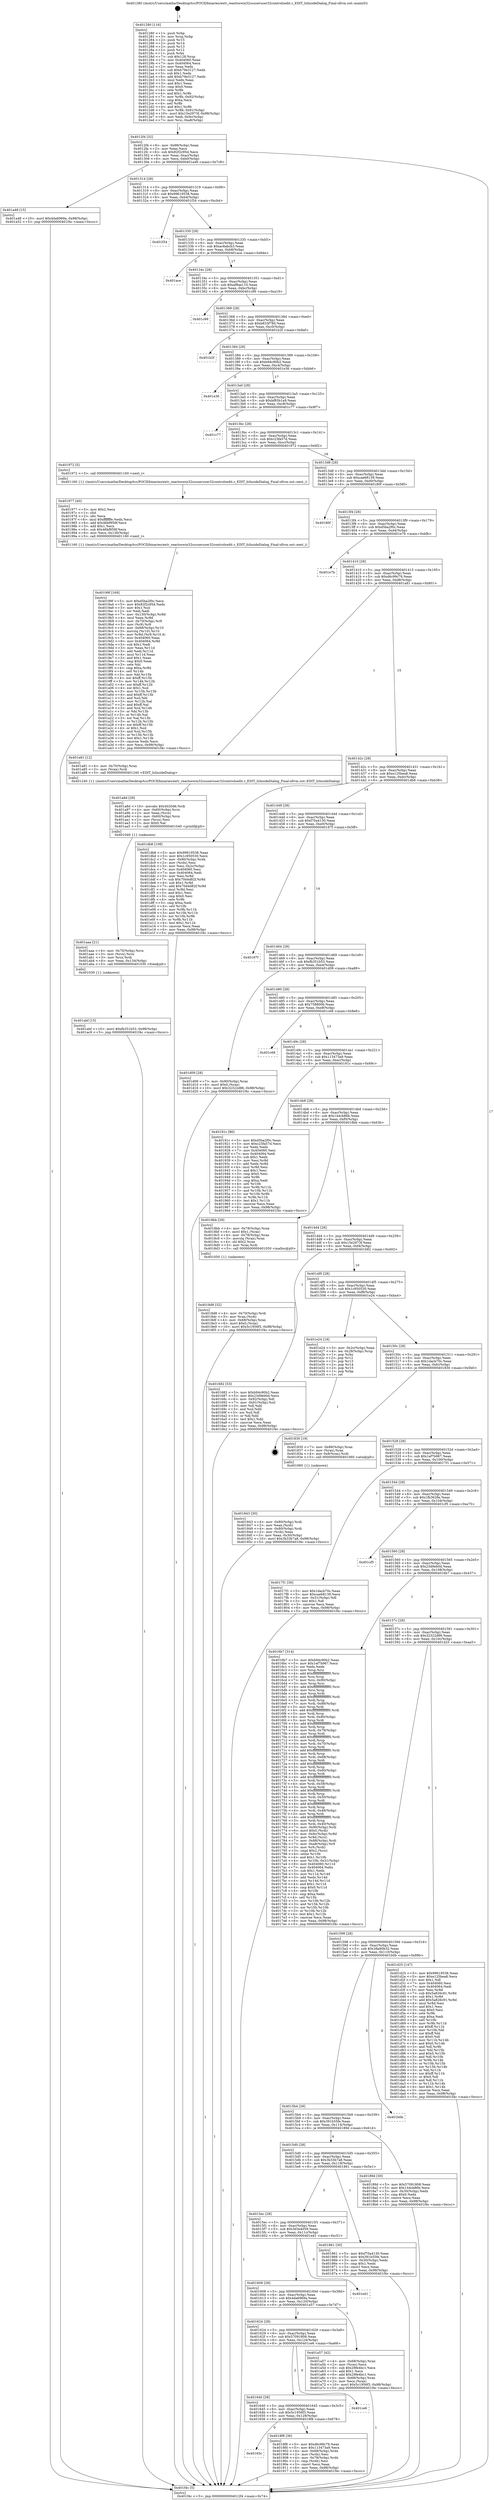 digraph "0x401280" {
  label = "0x401280 (/mnt/c/Users/mathe/Desktop/tcc/POCII/binaries/extr_reactoswin32ssuseruser32controlsedit.c_EDIT_IsInsideDialog_Final-ollvm.out::main(0))"
  labelloc = "t"
  node[shape=record]

  Entry [label="",width=0.3,height=0.3,shape=circle,fillcolor=black,style=filled]
  "0x4012f4" [label="{
     0x4012f4 [32]\l
     | [instrs]\l
     &nbsp;&nbsp;0x4012f4 \<+6\>: mov -0x98(%rbp),%eax\l
     &nbsp;&nbsp;0x4012fa \<+2\>: mov %eax,%ecx\l
     &nbsp;&nbsp;0x4012fc \<+6\>: sub $0x82f2c95d,%ecx\l
     &nbsp;&nbsp;0x401302 \<+6\>: mov %eax,-0xac(%rbp)\l
     &nbsp;&nbsp;0x401308 \<+6\>: mov %ecx,-0xb0(%rbp)\l
     &nbsp;&nbsp;0x40130e \<+6\>: je 0000000000401a48 \<main+0x7c8\>\l
  }"]
  "0x401a48" [label="{
     0x401a48 [15]\l
     | [instrs]\l
     &nbsp;&nbsp;0x401a48 \<+10\>: movl $0x4da6969a,-0x98(%rbp)\l
     &nbsp;&nbsp;0x401a52 \<+5\>: jmp 0000000000401f4c \<main+0xccc\>\l
  }"]
  "0x401314" [label="{
     0x401314 [28]\l
     | [instrs]\l
     &nbsp;&nbsp;0x401314 \<+5\>: jmp 0000000000401319 \<main+0x99\>\l
     &nbsp;&nbsp;0x401319 \<+6\>: mov -0xac(%rbp),%eax\l
     &nbsp;&nbsp;0x40131f \<+5\>: sub $0x99619538,%eax\l
     &nbsp;&nbsp;0x401324 \<+6\>: mov %eax,-0xb4(%rbp)\l
     &nbsp;&nbsp;0x40132a \<+6\>: je 0000000000401f34 \<main+0xcb4\>\l
  }"]
  Exit [label="",width=0.3,height=0.3,shape=circle,fillcolor=black,style=filled,peripheries=2]
  "0x401f34" [label="{
     0x401f34\l
  }", style=dashed]
  "0x401330" [label="{
     0x401330 [28]\l
     | [instrs]\l
     &nbsp;&nbsp;0x401330 \<+5\>: jmp 0000000000401335 \<main+0xb5\>\l
     &nbsp;&nbsp;0x401335 \<+6\>: mov -0xac(%rbp),%eax\l
     &nbsp;&nbsp;0x40133b \<+5\>: sub $0xac6abcb3,%eax\l
     &nbsp;&nbsp;0x401340 \<+6\>: mov %eax,-0xb8(%rbp)\l
     &nbsp;&nbsp;0x401346 \<+6\>: je 0000000000401ace \<main+0x84e\>\l
  }"]
  "0x401abf" [label="{
     0x401abf [15]\l
     | [instrs]\l
     &nbsp;&nbsp;0x401abf \<+10\>: movl $0xfb351b53,-0x98(%rbp)\l
     &nbsp;&nbsp;0x401ac9 \<+5\>: jmp 0000000000401f4c \<main+0xccc\>\l
  }"]
  "0x401ace" [label="{
     0x401ace\l
  }", style=dashed]
  "0x40134c" [label="{
     0x40134c [28]\l
     | [instrs]\l
     &nbsp;&nbsp;0x40134c \<+5\>: jmp 0000000000401351 \<main+0xd1\>\l
     &nbsp;&nbsp;0x401351 \<+6\>: mov -0xac(%rbp),%eax\l
     &nbsp;&nbsp;0x401357 \<+5\>: sub $0xaf9ae110,%eax\l
     &nbsp;&nbsp;0x40135c \<+6\>: mov %eax,-0xbc(%rbp)\l
     &nbsp;&nbsp;0x401362 \<+6\>: je 0000000000401c99 \<main+0xa19\>\l
  }"]
  "0x401aaa" [label="{
     0x401aaa [21]\l
     | [instrs]\l
     &nbsp;&nbsp;0x401aaa \<+4\>: mov -0x70(%rbp),%rcx\l
     &nbsp;&nbsp;0x401aae \<+3\>: mov (%rcx),%rcx\l
     &nbsp;&nbsp;0x401ab1 \<+3\>: mov %rcx,%rdi\l
     &nbsp;&nbsp;0x401ab4 \<+6\>: mov %eax,-0x134(%rbp)\l
     &nbsp;&nbsp;0x401aba \<+5\>: call 0000000000401030 \<free@plt\>\l
     | [calls]\l
     &nbsp;&nbsp;0x401030 \{1\} (unknown)\l
  }"]
  "0x401c99" [label="{
     0x401c99\l
  }", style=dashed]
  "0x401368" [label="{
     0x401368 [28]\l
     | [instrs]\l
     &nbsp;&nbsp;0x401368 \<+5\>: jmp 000000000040136d \<main+0xed\>\l
     &nbsp;&nbsp;0x40136d \<+6\>: mov -0xac(%rbp),%eax\l
     &nbsp;&nbsp;0x401373 \<+5\>: sub $0xb833f780,%eax\l
     &nbsp;&nbsp;0x401378 \<+6\>: mov %eax,-0xc0(%rbp)\l
     &nbsp;&nbsp;0x40137e \<+6\>: je 0000000000401b2f \<main+0x8af\>\l
  }"]
  "0x401a8d" [label="{
     0x401a8d [29]\l
     | [instrs]\l
     &nbsp;&nbsp;0x401a8d \<+10\>: movabs $0x4020d6,%rdi\l
     &nbsp;&nbsp;0x401a97 \<+4\>: mov -0x60(%rbp),%rcx\l
     &nbsp;&nbsp;0x401a9b \<+2\>: mov %eax,(%rcx)\l
     &nbsp;&nbsp;0x401a9d \<+4\>: mov -0x60(%rbp),%rcx\l
     &nbsp;&nbsp;0x401aa1 \<+2\>: mov (%rcx),%esi\l
     &nbsp;&nbsp;0x401aa3 \<+2\>: mov $0x0,%al\l
     &nbsp;&nbsp;0x401aa5 \<+5\>: call 0000000000401040 \<printf@plt\>\l
     | [calls]\l
     &nbsp;&nbsp;0x401040 \{1\} (unknown)\l
  }"]
  "0x401b2f" [label="{
     0x401b2f\l
  }", style=dashed]
  "0x401384" [label="{
     0x401384 [28]\l
     | [instrs]\l
     &nbsp;&nbsp;0x401384 \<+5\>: jmp 0000000000401389 \<main+0x109\>\l
     &nbsp;&nbsp;0x401389 \<+6\>: mov -0xac(%rbp),%eax\l
     &nbsp;&nbsp;0x40138f \<+5\>: sub $0xb94c90b2,%eax\l
     &nbsp;&nbsp;0x401394 \<+6\>: mov %eax,-0xc4(%rbp)\l
     &nbsp;&nbsp;0x40139a \<+6\>: je 0000000000401e36 \<main+0xbb6\>\l
  }"]
  "0x40199f" [label="{
     0x40199f [169]\l
     | [instrs]\l
     &nbsp;&nbsp;0x40199f \<+5\>: mov $0xd5ba2f0c,%ecx\l
     &nbsp;&nbsp;0x4019a4 \<+5\>: mov $0x82f2c95d,%edx\l
     &nbsp;&nbsp;0x4019a9 \<+3\>: mov $0x1,%sil\l
     &nbsp;&nbsp;0x4019ac \<+2\>: xor %edi,%edi\l
     &nbsp;&nbsp;0x4019ae \<+7\>: mov -0x130(%rbp),%r8d\l
     &nbsp;&nbsp;0x4019b5 \<+4\>: imul %eax,%r8d\l
     &nbsp;&nbsp;0x4019b9 \<+4\>: mov -0x70(%rbp),%r9\l
     &nbsp;&nbsp;0x4019bd \<+3\>: mov (%r9),%r9\l
     &nbsp;&nbsp;0x4019c0 \<+4\>: mov -0x68(%rbp),%r10\l
     &nbsp;&nbsp;0x4019c4 \<+3\>: movslq (%r10),%r10\l
     &nbsp;&nbsp;0x4019c7 \<+4\>: mov %r8d,(%r9,%r10,4)\l
     &nbsp;&nbsp;0x4019cb \<+7\>: mov 0x404060,%eax\l
     &nbsp;&nbsp;0x4019d2 \<+8\>: mov 0x404064,%r8d\l
     &nbsp;&nbsp;0x4019da \<+3\>: sub $0x1,%edi\l
     &nbsp;&nbsp;0x4019dd \<+3\>: mov %eax,%r11d\l
     &nbsp;&nbsp;0x4019e0 \<+3\>: add %edi,%r11d\l
     &nbsp;&nbsp;0x4019e3 \<+4\>: imul %r11d,%eax\l
     &nbsp;&nbsp;0x4019e7 \<+3\>: and $0x1,%eax\l
     &nbsp;&nbsp;0x4019ea \<+3\>: cmp $0x0,%eax\l
     &nbsp;&nbsp;0x4019ed \<+3\>: sete %bl\l
     &nbsp;&nbsp;0x4019f0 \<+4\>: cmp $0xa,%r8d\l
     &nbsp;&nbsp;0x4019f4 \<+4\>: setl %r14b\l
     &nbsp;&nbsp;0x4019f8 \<+3\>: mov %bl,%r15b\l
     &nbsp;&nbsp;0x4019fb \<+4\>: xor $0xff,%r15b\l
     &nbsp;&nbsp;0x4019ff \<+3\>: mov %r14b,%r12b\l
     &nbsp;&nbsp;0x401a02 \<+4\>: xor $0xff,%r12b\l
     &nbsp;&nbsp;0x401a06 \<+4\>: xor $0x1,%sil\l
     &nbsp;&nbsp;0x401a0a \<+3\>: mov %r15b,%r13b\l
     &nbsp;&nbsp;0x401a0d \<+4\>: and $0xff,%r13b\l
     &nbsp;&nbsp;0x401a11 \<+3\>: and %sil,%bl\l
     &nbsp;&nbsp;0x401a14 \<+3\>: mov %r12b,%al\l
     &nbsp;&nbsp;0x401a17 \<+2\>: and $0xff,%al\l
     &nbsp;&nbsp;0x401a19 \<+3\>: and %sil,%r14b\l
     &nbsp;&nbsp;0x401a1c \<+3\>: or %bl,%r13b\l
     &nbsp;&nbsp;0x401a1f \<+3\>: or %r14b,%al\l
     &nbsp;&nbsp;0x401a22 \<+3\>: xor %al,%r13b\l
     &nbsp;&nbsp;0x401a25 \<+3\>: or %r12b,%r15b\l
     &nbsp;&nbsp;0x401a28 \<+4\>: xor $0xff,%r15b\l
     &nbsp;&nbsp;0x401a2c \<+4\>: or $0x1,%sil\l
     &nbsp;&nbsp;0x401a30 \<+3\>: and %sil,%r15b\l
     &nbsp;&nbsp;0x401a33 \<+3\>: or %r15b,%r13b\l
     &nbsp;&nbsp;0x401a36 \<+4\>: test $0x1,%r13b\l
     &nbsp;&nbsp;0x401a3a \<+3\>: cmovne %edx,%ecx\l
     &nbsp;&nbsp;0x401a3d \<+6\>: mov %ecx,-0x98(%rbp)\l
     &nbsp;&nbsp;0x401a43 \<+5\>: jmp 0000000000401f4c \<main+0xccc\>\l
  }"]
  "0x401e36" [label="{
     0x401e36\l
  }", style=dashed]
  "0x4013a0" [label="{
     0x4013a0 [28]\l
     | [instrs]\l
     &nbsp;&nbsp;0x4013a0 \<+5\>: jmp 00000000004013a5 \<main+0x125\>\l
     &nbsp;&nbsp;0x4013a5 \<+6\>: mov -0xac(%rbp),%eax\l
     &nbsp;&nbsp;0x4013ab \<+5\>: sub $0xbf85b1a9,%eax\l
     &nbsp;&nbsp;0x4013b0 \<+6\>: mov %eax,-0xc8(%rbp)\l
     &nbsp;&nbsp;0x4013b6 \<+6\>: je 0000000000401c77 \<main+0x9f7\>\l
  }"]
  "0x401977" [label="{
     0x401977 [40]\l
     | [instrs]\l
     &nbsp;&nbsp;0x401977 \<+5\>: mov $0x2,%ecx\l
     &nbsp;&nbsp;0x40197c \<+1\>: cltd\l
     &nbsp;&nbsp;0x40197d \<+2\>: idiv %ecx\l
     &nbsp;&nbsp;0x40197f \<+6\>: imul $0xfffffffe,%edx,%ecx\l
     &nbsp;&nbsp;0x401985 \<+6\>: add $0x46bf959f,%ecx\l
     &nbsp;&nbsp;0x40198b \<+3\>: add $0x1,%ecx\l
     &nbsp;&nbsp;0x40198e \<+6\>: sub $0x46bf959f,%ecx\l
     &nbsp;&nbsp;0x401994 \<+6\>: mov %ecx,-0x130(%rbp)\l
     &nbsp;&nbsp;0x40199a \<+5\>: call 0000000000401160 \<next_i\>\l
     | [calls]\l
     &nbsp;&nbsp;0x401160 \{1\} (/mnt/c/Users/mathe/Desktop/tcc/POCII/binaries/extr_reactoswin32ssuseruser32controlsedit.c_EDIT_IsInsideDialog_Final-ollvm.out::next_i)\l
  }"]
  "0x401c77" [label="{
     0x401c77\l
  }", style=dashed]
  "0x4013bc" [label="{
     0x4013bc [28]\l
     | [instrs]\l
     &nbsp;&nbsp;0x4013bc \<+5\>: jmp 00000000004013c1 \<main+0x141\>\l
     &nbsp;&nbsp;0x4013c1 \<+6\>: mov -0xac(%rbp),%eax\l
     &nbsp;&nbsp;0x4013c7 \<+5\>: sub $0xc23fa57d,%eax\l
     &nbsp;&nbsp;0x4013cc \<+6\>: mov %eax,-0xcc(%rbp)\l
     &nbsp;&nbsp;0x4013d2 \<+6\>: je 0000000000401972 \<main+0x6f2\>\l
  }"]
  "0x40165c" [label="{
     0x40165c\l
  }", style=dashed]
  "0x401972" [label="{
     0x401972 [5]\l
     | [instrs]\l
     &nbsp;&nbsp;0x401972 \<+5\>: call 0000000000401160 \<next_i\>\l
     | [calls]\l
     &nbsp;&nbsp;0x401160 \{1\} (/mnt/c/Users/mathe/Desktop/tcc/POCII/binaries/extr_reactoswin32ssuseruser32controlsedit.c_EDIT_IsInsideDialog_Final-ollvm.out::next_i)\l
  }"]
  "0x4013d8" [label="{
     0x4013d8 [28]\l
     | [instrs]\l
     &nbsp;&nbsp;0x4013d8 \<+5\>: jmp 00000000004013dd \<main+0x15d\>\l
     &nbsp;&nbsp;0x4013dd \<+6\>: mov -0xac(%rbp),%eax\l
     &nbsp;&nbsp;0x4013e3 \<+5\>: sub $0xcae68139,%eax\l
     &nbsp;&nbsp;0x4013e8 \<+6\>: mov %eax,-0xd0(%rbp)\l
     &nbsp;&nbsp;0x4013ee \<+6\>: je 000000000040180f \<main+0x58f\>\l
  }"]
  "0x4018f8" [label="{
     0x4018f8 [36]\l
     | [instrs]\l
     &nbsp;&nbsp;0x4018f8 \<+5\>: mov $0xd6c99c79,%eax\l
     &nbsp;&nbsp;0x4018fd \<+5\>: mov $0x113473a9,%ecx\l
     &nbsp;&nbsp;0x401902 \<+4\>: mov -0x68(%rbp),%rdx\l
     &nbsp;&nbsp;0x401906 \<+2\>: mov (%rdx),%esi\l
     &nbsp;&nbsp;0x401908 \<+4\>: mov -0x78(%rbp),%rdx\l
     &nbsp;&nbsp;0x40190c \<+2\>: cmp (%rdx),%esi\l
     &nbsp;&nbsp;0x40190e \<+3\>: cmovl %ecx,%eax\l
     &nbsp;&nbsp;0x401911 \<+6\>: mov %eax,-0x98(%rbp)\l
     &nbsp;&nbsp;0x401917 \<+5\>: jmp 0000000000401f4c \<main+0xccc\>\l
  }"]
  "0x40180f" [label="{
     0x40180f\l
  }", style=dashed]
  "0x4013f4" [label="{
     0x4013f4 [28]\l
     | [instrs]\l
     &nbsp;&nbsp;0x4013f4 \<+5\>: jmp 00000000004013f9 \<main+0x179\>\l
     &nbsp;&nbsp;0x4013f9 \<+6\>: mov -0xac(%rbp),%eax\l
     &nbsp;&nbsp;0x4013ff \<+5\>: sub $0xd5ba2f0c,%eax\l
     &nbsp;&nbsp;0x401404 \<+6\>: mov %eax,-0xd4(%rbp)\l
     &nbsp;&nbsp;0x40140a \<+6\>: je 0000000000401e7b \<main+0xbfb\>\l
  }"]
  "0x401640" [label="{
     0x401640 [28]\l
     | [instrs]\l
     &nbsp;&nbsp;0x401640 \<+5\>: jmp 0000000000401645 \<main+0x3c5\>\l
     &nbsp;&nbsp;0x401645 \<+6\>: mov -0xac(%rbp),%eax\l
     &nbsp;&nbsp;0x40164b \<+5\>: sub $0x5c1956f3,%eax\l
     &nbsp;&nbsp;0x401650 \<+6\>: mov %eax,-0x128(%rbp)\l
     &nbsp;&nbsp;0x401656 \<+6\>: je 00000000004018f8 \<main+0x678\>\l
  }"]
  "0x401e7b" [label="{
     0x401e7b\l
  }", style=dashed]
  "0x401410" [label="{
     0x401410 [28]\l
     | [instrs]\l
     &nbsp;&nbsp;0x401410 \<+5\>: jmp 0000000000401415 \<main+0x195\>\l
     &nbsp;&nbsp;0x401415 \<+6\>: mov -0xac(%rbp),%eax\l
     &nbsp;&nbsp;0x40141b \<+5\>: sub $0xd6c99c79,%eax\l
     &nbsp;&nbsp;0x401420 \<+6\>: mov %eax,-0xd8(%rbp)\l
     &nbsp;&nbsp;0x401426 \<+6\>: je 0000000000401a81 \<main+0x801\>\l
  }"]
  "0x401ce6" [label="{
     0x401ce6\l
  }", style=dashed]
  "0x401a81" [label="{
     0x401a81 [12]\l
     | [instrs]\l
     &nbsp;&nbsp;0x401a81 \<+4\>: mov -0x70(%rbp),%rax\l
     &nbsp;&nbsp;0x401a85 \<+3\>: mov (%rax),%rdi\l
     &nbsp;&nbsp;0x401a88 \<+5\>: call 0000000000401240 \<EDIT_IsInsideDialog\>\l
     | [calls]\l
     &nbsp;&nbsp;0x401240 \{1\} (/mnt/c/Users/mathe/Desktop/tcc/POCII/binaries/extr_reactoswin32ssuseruser32controlsedit.c_EDIT_IsInsideDialog_Final-ollvm.out::EDIT_IsInsideDialog)\l
  }"]
  "0x40142c" [label="{
     0x40142c [28]\l
     | [instrs]\l
     &nbsp;&nbsp;0x40142c \<+5\>: jmp 0000000000401431 \<main+0x1b1\>\l
     &nbsp;&nbsp;0x401431 \<+6\>: mov -0xac(%rbp),%eax\l
     &nbsp;&nbsp;0x401437 \<+5\>: sub $0xe125bea8,%eax\l
     &nbsp;&nbsp;0x40143c \<+6\>: mov %eax,-0xdc(%rbp)\l
     &nbsp;&nbsp;0x401442 \<+6\>: je 0000000000401db8 \<main+0xb38\>\l
  }"]
  "0x401624" [label="{
     0x401624 [28]\l
     | [instrs]\l
     &nbsp;&nbsp;0x401624 \<+5\>: jmp 0000000000401629 \<main+0x3a9\>\l
     &nbsp;&nbsp;0x401629 \<+6\>: mov -0xac(%rbp),%eax\l
     &nbsp;&nbsp;0x40162f \<+5\>: sub $0x57091808,%eax\l
     &nbsp;&nbsp;0x401634 \<+6\>: mov %eax,-0x124(%rbp)\l
     &nbsp;&nbsp;0x40163a \<+6\>: je 0000000000401ce6 \<main+0xa66\>\l
  }"]
  "0x401db8" [label="{
     0x401db8 [108]\l
     | [instrs]\l
     &nbsp;&nbsp;0x401db8 \<+5\>: mov $0x99619538,%eax\l
     &nbsp;&nbsp;0x401dbd \<+5\>: mov $0x1c950530,%ecx\l
     &nbsp;&nbsp;0x401dc2 \<+7\>: mov -0x90(%rbp),%rdx\l
     &nbsp;&nbsp;0x401dc9 \<+2\>: mov (%rdx),%esi\l
     &nbsp;&nbsp;0x401dcb \<+3\>: mov %esi,-0x2c(%rbp)\l
     &nbsp;&nbsp;0x401dce \<+7\>: mov 0x404060,%esi\l
     &nbsp;&nbsp;0x401dd5 \<+7\>: mov 0x404064,%edi\l
     &nbsp;&nbsp;0x401ddc \<+3\>: mov %esi,%r8d\l
     &nbsp;&nbsp;0x401ddf \<+7\>: sub $0x70d4d82f,%r8d\l
     &nbsp;&nbsp;0x401de6 \<+4\>: sub $0x1,%r8d\l
     &nbsp;&nbsp;0x401dea \<+7\>: add $0x70d4d82f,%r8d\l
     &nbsp;&nbsp;0x401df1 \<+4\>: imul %r8d,%esi\l
     &nbsp;&nbsp;0x401df5 \<+3\>: and $0x1,%esi\l
     &nbsp;&nbsp;0x401df8 \<+3\>: cmp $0x0,%esi\l
     &nbsp;&nbsp;0x401dfb \<+4\>: sete %r9b\l
     &nbsp;&nbsp;0x401dff \<+3\>: cmp $0xa,%edi\l
     &nbsp;&nbsp;0x401e02 \<+4\>: setl %r10b\l
     &nbsp;&nbsp;0x401e06 \<+3\>: mov %r9b,%r11b\l
     &nbsp;&nbsp;0x401e09 \<+3\>: and %r10b,%r11b\l
     &nbsp;&nbsp;0x401e0c \<+3\>: xor %r10b,%r9b\l
     &nbsp;&nbsp;0x401e0f \<+3\>: or %r9b,%r11b\l
     &nbsp;&nbsp;0x401e12 \<+4\>: test $0x1,%r11b\l
     &nbsp;&nbsp;0x401e16 \<+3\>: cmovne %ecx,%eax\l
     &nbsp;&nbsp;0x401e19 \<+6\>: mov %eax,-0x98(%rbp)\l
     &nbsp;&nbsp;0x401e1f \<+5\>: jmp 0000000000401f4c \<main+0xccc\>\l
  }"]
  "0x401448" [label="{
     0x401448 [28]\l
     | [instrs]\l
     &nbsp;&nbsp;0x401448 \<+5\>: jmp 000000000040144d \<main+0x1cd\>\l
     &nbsp;&nbsp;0x40144d \<+6\>: mov -0xac(%rbp),%eax\l
     &nbsp;&nbsp;0x401453 \<+5\>: sub $0xf70a4130,%eax\l
     &nbsp;&nbsp;0x401458 \<+6\>: mov %eax,-0xe0(%rbp)\l
     &nbsp;&nbsp;0x40145e \<+6\>: je 000000000040187f \<main+0x5ff\>\l
  }"]
  "0x401a57" [label="{
     0x401a57 [42]\l
     | [instrs]\l
     &nbsp;&nbsp;0x401a57 \<+4\>: mov -0x68(%rbp),%rax\l
     &nbsp;&nbsp;0x401a5b \<+2\>: mov (%rax),%ecx\l
     &nbsp;&nbsp;0x401a5d \<+6\>: sub $0x29fe4bc1,%ecx\l
     &nbsp;&nbsp;0x401a63 \<+3\>: add $0x1,%ecx\l
     &nbsp;&nbsp;0x401a66 \<+6\>: add $0x29fe4bc1,%ecx\l
     &nbsp;&nbsp;0x401a6c \<+4\>: mov -0x68(%rbp),%rax\l
     &nbsp;&nbsp;0x401a70 \<+2\>: mov %ecx,(%rax)\l
     &nbsp;&nbsp;0x401a72 \<+10\>: movl $0x5c1956f3,-0x98(%rbp)\l
     &nbsp;&nbsp;0x401a7c \<+5\>: jmp 0000000000401f4c \<main+0xccc\>\l
  }"]
  "0x40187f" [label="{
     0x40187f\l
  }", style=dashed]
  "0x401464" [label="{
     0x401464 [28]\l
     | [instrs]\l
     &nbsp;&nbsp;0x401464 \<+5\>: jmp 0000000000401469 \<main+0x1e9\>\l
     &nbsp;&nbsp;0x401469 \<+6\>: mov -0xac(%rbp),%eax\l
     &nbsp;&nbsp;0x40146f \<+5\>: sub $0xfb351b53,%eax\l
     &nbsp;&nbsp;0x401474 \<+6\>: mov %eax,-0xe4(%rbp)\l
     &nbsp;&nbsp;0x40147a \<+6\>: je 0000000000401d09 \<main+0xa89\>\l
  }"]
  "0x401608" [label="{
     0x401608 [28]\l
     | [instrs]\l
     &nbsp;&nbsp;0x401608 \<+5\>: jmp 000000000040160d \<main+0x38d\>\l
     &nbsp;&nbsp;0x40160d \<+6\>: mov -0xac(%rbp),%eax\l
     &nbsp;&nbsp;0x401613 \<+5\>: sub $0x4da6969a,%eax\l
     &nbsp;&nbsp;0x401618 \<+6\>: mov %eax,-0x120(%rbp)\l
     &nbsp;&nbsp;0x40161e \<+6\>: je 0000000000401a57 \<main+0x7d7\>\l
  }"]
  "0x401d09" [label="{
     0x401d09 [28]\l
     | [instrs]\l
     &nbsp;&nbsp;0x401d09 \<+7\>: mov -0x90(%rbp),%rax\l
     &nbsp;&nbsp;0x401d10 \<+6\>: movl $0x0,(%rax)\l
     &nbsp;&nbsp;0x401d16 \<+10\>: movl $0x32322d86,-0x98(%rbp)\l
     &nbsp;&nbsp;0x401d20 \<+5\>: jmp 0000000000401f4c \<main+0xccc\>\l
  }"]
  "0x401480" [label="{
     0x401480 [28]\l
     | [instrs]\l
     &nbsp;&nbsp;0x401480 \<+5\>: jmp 0000000000401485 \<main+0x205\>\l
     &nbsp;&nbsp;0x401485 \<+6\>: mov -0xac(%rbp),%eax\l
     &nbsp;&nbsp;0x40148b \<+5\>: sub $0x758800b,%eax\l
     &nbsp;&nbsp;0x401490 \<+6\>: mov %eax,-0xe8(%rbp)\l
     &nbsp;&nbsp;0x401496 \<+6\>: je 0000000000401c68 \<main+0x9e8\>\l
  }"]
  "0x401ed1" [label="{
     0x401ed1\l
  }", style=dashed]
  "0x401c68" [label="{
     0x401c68\l
  }", style=dashed]
  "0x40149c" [label="{
     0x40149c [28]\l
     | [instrs]\l
     &nbsp;&nbsp;0x40149c \<+5\>: jmp 00000000004014a1 \<main+0x221\>\l
     &nbsp;&nbsp;0x4014a1 \<+6\>: mov -0xac(%rbp),%eax\l
     &nbsp;&nbsp;0x4014a7 \<+5\>: sub $0x113473a9,%eax\l
     &nbsp;&nbsp;0x4014ac \<+6\>: mov %eax,-0xec(%rbp)\l
     &nbsp;&nbsp;0x4014b2 \<+6\>: je 000000000040191c \<main+0x69c\>\l
  }"]
  "0x4018d8" [label="{
     0x4018d8 [32]\l
     | [instrs]\l
     &nbsp;&nbsp;0x4018d8 \<+4\>: mov -0x70(%rbp),%rdi\l
     &nbsp;&nbsp;0x4018dc \<+3\>: mov %rax,(%rdi)\l
     &nbsp;&nbsp;0x4018df \<+4\>: mov -0x68(%rbp),%rax\l
     &nbsp;&nbsp;0x4018e3 \<+6\>: movl $0x0,(%rax)\l
     &nbsp;&nbsp;0x4018e9 \<+10\>: movl $0x5c1956f3,-0x98(%rbp)\l
     &nbsp;&nbsp;0x4018f3 \<+5\>: jmp 0000000000401f4c \<main+0xccc\>\l
  }"]
  "0x40191c" [label="{
     0x40191c [86]\l
     | [instrs]\l
     &nbsp;&nbsp;0x40191c \<+5\>: mov $0xd5ba2f0c,%eax\l
     &nbsp;&nbsp;0x401921 \<+5\>: mov $0xc23fa57d,%ecx\l
     &nbsp;&nbsp;0x401926 \<+2\>: xor %edx,%edx\l
     &nbsp;&nbsp;0x401928 \<+7\>: mov 0x404060,%esi\l
     &nbsp;&nbsp;0x40192f \<+7\>: mov 0x404064,%edi\l
     &nbsp;&nbsp;0x401936 \<+3\>: sub $0x1,%edx\l
     &nbsp;&nbsp;0x401939 \<+3\>: mov %esi,%r8d\l
     &nbsp;&nbsp;0x40193c \<+3\>: add %edx,%r8d\l
     &nbsp;&nbsp;0x40193f \<+4\>: imul %r8d,%esi\l
     &nbsp;&nbsp;0x401943 \<+3\>: and $0x1,%esi\l
     &nbsp;&nbsp;0x401946 \<+3\>: cmp $0x0,%esi\l
     &nbsp;&nbsp;0x401949 \<+4\>: sete %r9b\l
     &nbsp;&nbsp;0x40194d \<+3\>: cmp $0xa,%edi\l
     &nbsp;&nbsp;0x401950 \<+4\>: setl %r10b\l
     &nbsp;&nbsp;0x401954 \<+3\>: mov %r9b,%r11b\l
     &nbsp;&nbsp;0x401957 \<+3\>: and %r10b,%r11b\l
     &nbsp;&nbsp;0x40195a \<+3\>: xor %r10b,%r9b\l
     &nbsp;&nbsp;0x40195d \<+3\>: or %r9b,%r11b\l
     &nbsp;&nbsp;0x401960 \<+4\>: test $0x1,%r11b\l
     &nbsp;&nbsp;0x401964 \<+3\>: cmovne %ecx,%eax\l
     &nbsp;&nbsp;0x401967 \<+6\>: mov %eax,-0x98(%rbp)\l
     &nbsp;&nbsp;0x40196d \<+5\>: jmp 0000000000401f4c \<main+0xccc\>\l
  }"]
  "0x4014b8" [label="{
     0x4014b8 [28]\l
     | [instrs]\l
     &nbsp;&nbsp;0x4014b8 \<+5\>: jmp 00000000004014bd \<main+0x23d\>\l
     &nbsp;&nbsp;0x4014bd \<+6\>: mov -0xac(%rbp),%eax\l
     &nbsp;&nbsp;0x4014c3 \<+5\>: sub $0x144cb86b,%eax\l
     &nbsp;&nbsp;0x4014c8 \<+6\>: mov %eax,-0xf0(%rbp)\l
     &nbsp;&nbsp;0x4014ce \<+6\>: je 00000000004018bb \<main+0x63b\>\l
  }"]
  "0x4015ec" [label="{
     0x4015ec [28]\l
     | [instrs]\l
     &nbsp;&nbsp;0x4015ec \<+5\>: jmp 00000000004015f1 \<main+0x371\>\l
     &nbsp;&nbsp;0x4015f1 \<+6\>: mov -0xac(%rbp),%eax\l
     &nbsp;&nbsp;0x4015f7 \<+5\>: sub $0x3d3e4059,%eax\l
     &nbsp;&nbsp;0x4015fc \<+6\>: mov %eax,-0x11c(%rbp)\l
     &nbsp;&nbsp;0x401602 \<+6\>: je 0000000000401ed1 \<main+0xc51\>\l
  }"]
  "0x4018bb" [label="{
     0x4018bb [29]\l
     | [instrs]\l
     &nbsp;&nbsp;0x4018bb \<+4\>: mov -0x78(%rbp),%rax\l
     &nbsp;&nbsp;0x4018bf \<+6\>: movl $0x1,(%rax)\l
     &nbsp;&nbsp;0x4018c5 \<+4\>: mov -0x78(%rbp),%rax\l
     &nbsp;&nbsp;0x4018c9 \<+3\>: movslq (%rax),%rax\l
     &nbsp;&nbsp;0x4018cc \<+4\>: shl $0x2,%rax\l
     &nbsp;&nbsp;0x4018d0 \<+3\>: mov %rax,%rdi\l
     &nbsp;&nbsp;0x4018d3 \<+5\>: call 0000000000401050 \<malloc@plt\>\l
     | [calls]\l
     &nbsp;&nbsp;0x401050 \{1\} (unknown)\l
  }"]
  "0x4014d4" [label="{
     0x4014d4 [28]\l
     | [instrs]\l
     &nbsp;&nbsp;0x4014d4 \<+5\>: jmp 00000000004014d9 \<main+0x259\>\l
     &nbsp;&nbsp;0x4014d9 \<+6\>: mov -0xac(%rbp),%eax\l
     &nbsp;&nbsp;0x4014df \<+5\>: sub $0x15e2973f,%eax\l
     &nbsp;&nbsp;0x4014e4 \<+6\>: mov %eax,-0xf4(%rbp)\l
     &nbsp;&nbsp;0x4014ea \<+6\>: je 0000000000401682 \<main+0x402\>\l
  }"]
  "0x401861" [label="{
     0x401861 [30]\l
     | [instrs]\l
     &nbsp;&nbsp;0x401861 \<+5\>: mov $0xf70a4130,%eax\l
     &nbsp;&nbsp;0x401866 \<+5\>: mov $0x391b55fe,%ecx\l
     &nbsp;&nbsp;0x40186b \<+3\>: mov -0x30(%rbp),%edx\l
     &nbsp;&nbsp;0x40186e \<+3\>: cmp $0x1,%edx\l
     &nbsp;&nbsp;0x401871 \<+3\>: cmovl %ecx,%eax\l
     &nbsp;&nbsp;0x401874 \<+6\>: mov %eax,-0x98(%rbp)\l
     &nbsp;&nbsp;0x40187a \<+5\>: jmp 0000000000401f4c \<main+0xccc\>\l
  }"]
  "0x401682" [label="{
     0x401682 [53]\l
     | [instrs]\l
     &nbsp;&nbsp;0x401682 \<+5\>: mov $0xb94c90b2,%eax\l
     &nbsp;&nbsp;0x401687 \<+5\>: mov $0x23d9eb0d,%ecx\l
     &nbsp;&nbsp;0x40168c \<+6\>: mov -0x92(%rbp),%dl\l
     &nbsp;&nbsp;0x401692 \<+7\>: mov -0x91(%rbp),%sil\l
     &nbsp;&nbsp;0x401699 \<+3\>: mov %dl,%dil\l
     &nbsp;&nbsp;0x40169c \<+3\>: and %sil,%dil\l
     &nbsp;&nbsp;0x40169f \<+3\>: xor %sil,%dl\l
     &nbsp;&nbsp;0x4016a2 \<+3\>: or %dl,%dil\l
     &nbsp;&nbsp;0x4016a5 \<+4\>: test $0x1,%dil\l
     &nbsp;&nbsp;0x4016a9 \<+3\>: cmovne %ecx,%eax\l
     &nbsp;&nbsp;0x4016ac \<+6\>: mov %eax,-0x98(%rbp)\l
     &nbsp;&nbsp;0x4016b2 \<+5\>: jmp 0000000000401f4c \<main+0xccc\>\l
  }"]
  "0x4014f0" [label="{
     0x4014f0 [28]\l
     | [instrs]\l
     &nbsp;&nbsp;0x4014f0 \<+5\>: jmp 00000000004014f5 \<main+0x275\>\l
     &nbsp;&nbsp;0x4014f5 \<+6\>: mov -0xac(%rbp),%eax\l
     &nbsp;&nbsp;0x4014fb \<+5\>: sub $0x1c950530,%eax\l
     &nbsp;&nbsp;0x401500 \<+6\>: mov %eax,-0xf8(%rbp)\l
     &nbsp;&nbsp;0x401506 \<+6\>: je 0000000000401e24 \<main+0xba4\>\l
  }"]
  "0x401f4c" [label="{
     0x401f4c [5]\l
     | [instrs]\l
     &nbsp;&nbsp;0x401f4c \<+5\>: jmp 00000000004012f4 \<main+0x74\>\l
  }"]
  "0x401280" [label="{
     0x401280 [116]\l
     | [instrs]\l
     &nbsp;&nbsp;0x401280 \<+1\>: push %rbp\l
     &nbsp;&nbsp;0x401281 \<+3\>: mov %rsp,%rbp\l
     &nbsp;&nbsp;0x401284 \<+2\>: push %r15\l
     &nbsp;&nbsp;0x401286 \<+2\>: push %r14\l
     &nbsp;&nbsp;0x401288 \<+2\>: push %r13\l
     &nbsp;&nbsp;0x40128a \<+2\>: push %r12\l
     &nbsp;&nbsp;0x40128c \<+1\>: push %rbx\l
     &nbsp;&nbsp;0x40128d \<+7\>: sub $0x128,%rsp\l
     &nbsp;&nbsp;0x401294 \<+7\>: mov 0x404060,%eax\l
     &nbsp;&nbsp;0x40129b \<+7\>: mov 0x404064,%ecx\l
     &nbsp;&nbsp;0x4012a2 \<+2\>: mov %eax,%edx\l
     &nbsp;&nbsp;0x4012a4 \<+6\>: sub $0xb79e3127,%edx\l
     &nbsp;&nbsp;0x4012aa \<+3\>: sub $0x1,%edx\l
     &nbsp;&nbsp;0x4012ad \<+6\>: add $0xb79e3127,%edx\l
     &nbsp;&nbsp;0x4012b3 \<+3\>: imul %edx,%eax\l
     &nbsp;&nbsp;0x4012b6 \<+3\>: and $0x1,%eax\l
     &nbsp;&nbsp;0x4012b9 \<+3\>: cmp $0x0,%eax\l
     &nbsp;&nbsp;0x4012bc \<+4\>: sete %r8b\l
     &nbsp;&nbsp;0x4012c0 \<+4\>: and $0x1,%r8b\l
     &nbsp;&nbsp;0x4012c4 \<+7\>: mov %r8b,-0x92(%rbp)\l
     &nbsp;&nbsp;0x4012cb \<+3\>: cmp $0xa,%ecx\l
     &nbsp;&nbsp;0x4012ce \<+4\>: setl %r8b\l
     &nbsp;&nbsp;0x4012d2 \<+4\>: and $0x1,%r8b\l
     &nbsp;&nbsp;0x4012d6 \<+7\>: mov %r8b,-0x91(%rbp)\l
     &nbsp;&nbsp;0x4012dd \<+10\>: movl $0x15e2973f,-0x98(%rbp)\l
     &nbsp;&nbsp;0x4012e7 \<+6\>: mov %edi,-0x9c(%rbp)\l
     &nbsp;&nbsp;0x4012ed \<+7\>: mov %rsi,-0xa8(%rbp)\l
  }"]
  "0x4015d0" [label="{
     0x4015d0 [28]\l
     | [instrs]\l
     &nbsp;&nbsp;0x4015d0 \<+5\>: jmp 00000000004015d5 \<main+0x355\>\l
     &nbsp;&nbsp;0x4015d5 \<+6\>: mov -0xac(%rbp),%eax\l
     &nbsp;&nbsp;0x4015db \<+5\>: sub $0x3b33b7a8,%eax\l
     &nbsp;&nbsp;0x4015e0 \<+6\>: mov %eax,-0x118(%rbp)\l
     &nbsp;&nbsp;0x4015e6 \<+6\>: je 0000000000401861 \<main+0x5e1\>\l
  }"]
  "0x401e24" [label="{
     0x401e24 [18]\l
     | [instrs]\l
     &nbsp;&nbsp;0x401e24 \<+3\>: mov -0x2c(%rbp),%eax\l
     &nbsp;&nbsp;0x401e27 \<+4\>: lea -0x28(%rbp),%rsp\l
     &nbsp;&nbsp;0x401e2b \<+1\>: pop %rbx\l
     &nbsp;&nbsp;0x401e2c \<+2\>: pop %r12\l
     &nbsp;&nbsp;0x401e2e \<+2\>: pop %r13\l
     &nbsp;&nbsp;0x401e30 \<+2\>: pop %r14\l
     &nbsp;&nbsp;0x401e32 \<+2\>: pop %r15\l
     &nbsp;&nbsp;0x401e34 \<+1\>: pop %rbp\l
     &nbsp;&nbsp;0x401e35 \<+1\>: ret\l
  }"]
  "0x40150c" [label="{
     0x40150c [28]\l
     | [instrs]\l
     &nbsp;&nbsp;0x40150c \<+5\>: jmp 0000000000401511 \<main+0x291\>\l
     &nbsp;&nbsp;0x401511 \<+6\>: mov -0xac(%rbp),%eax\l
     &nbsp;&nbsp;0x401517 \<+5\>: sub $0x1dacb70c,%eax\l
     &nbsp;&nbsp;0x40151c \<+6\>: mov %eax,-0xfc(%rbp)\l
     &nbsp;&nbsp;0x401522 \<+6\>: je 0000000000401830 \<main+0x5b0\>\l
  }"]
  "0x40189d" [label="{
     0x40189d [30]\l
     | [instrs]\l
     &nbsp;&nbsp;0x40189d \<+5\>: mov $0x57091808,%eax\l
     &nbsp;&nbsp;0x4018a2 \<+5\>: mov $0x144cb86b,%ecx\l
     &nbsp;&nbsp;0x4018a7 \<+3\>: mov -0x30(%rbp),%edx\l
     &nbsp;&nbsp;0x4018aa \<+3\>: cmp $0x0,%edx\l
     &nbsp;&nbsp;0x4018ad \<+3\>: cmove %ecx,%eax\l
     &nbsp;&nbsp;0x4018b0 \<+6\>: mov %eax,-0x98(%rbp)\l
     &nbsp;&nbsp;0x4018b6 \<+5\>: jmp 0000000000401f4c \<main+0xccc\>\l
  }"]
  "0x401830" [label="{
     0x401830 [19]\l
     | [instrs]\l
     &nbsp;&nbsp;0x401830 \<+7\>: mov -0x88(%rbp),%rax\l
     &nbsp;&nbsp;0x401837 \<+3\>: mov (%rax),%rax\l
     &nbsp;&nbsp;0x40183a \<+4\>: mov 0x8(%rax),%rdi\l
     &nbsp;&nbsp;0x40183e \<+5\>: call 0000000000401060 \<atoi@plt\>\l
     | [calls]\l
     &nbsp;&nbsp;0x401060 \{1\} (unknown)\l
  }"]
  "0x401528" [label="{
     0x401528 [28]\l
     | [instrs]\l
     &nbsp;&nbsp;0x401528 \<+5\>: jmp 000000000040152d \<main+0x2ad\>\l
     &nbsp;&nbsp;0x40152d \<+6\>: mov -0xac(%rbp),%eax\l
     &nbsp;&nbsp;0x401533 \<+5\>: sub $0x1ef7b967,%eax\l
     &nbsp;&nbsp;0x401538 \<+6\>: mov %eax,-0x100(%rbp)\l
     &nbsp;&nbsp;0x40153e \<+6\>: je 00000000004017f1 \<main+0x571\>\l
  }"]
  "0x4015b4" [label="{
     0x4015b4 [28]\l
     | [instrs]\l
     &nbsp;&nbsp;0x4015b4 \<+5\>: jmp 00000000004015b9 \<main+0x339\>\l
     &nbsp;&nbsp;0x4015b9 \<+6\>: mov -0xac(%rbp),%eax\l
     &nbsp;&nbsp;0x4015bf \<+5\>: sub $0x391b55fe,%eax\l
     &nbsp;&nbsp;0x4015c4 \<+6\>: mov %eax,-0x114(%rbp)\l
     &nbsp;&nbsp;0x4015ca \<+6\>: je 000000000040189d \<main+0x61d\>\l
  }"]
  "0x4017f1" [label="{
     0x4017f1 [30]\l
     | [instrs]\l
     &nbsp;&nbsp;0x4017f1 \<+5\>: mov $0x1dacb70c,%eax\l
     &nbsp;&nbsp;0x4017f6 \<+5\>: mov $0xcae68139,%ecx\l
     &nbsp;&nbsp;0x4017fb \<+3\>: mov -0x31(%rbp),%dl\l
     &nbsp;&nbsp;0x4017fe \<+3\>: test $0x1,%dl\l
     &nbsp;&nbsp;0x401801 \<+3\>: cmovne %ecx,%eax\l
     &nbsp;&nbsp;0x401804 \<+6\>: mov %eax,-0x98(%rbp)\l
     &nbsp;&nbsp;0x40180a \<+5\>: jmp 0000000000401f4c \<main+0xccc\>\l
  }"]
  "0x401544" [label="{
     0x401544 [28]\l
     | [instrs]\l
     &nbsp;&nbsp;0x401544 \<+5\>: jmp 0000000000401549 \<main+0x2c9\>\l
     &nbsp;&nbsp;0x401549 \<+6\>: mov -0xac(%rbp),%eax\l
     &nbsp;&nbsp;0x40154f \<+5\>: sub $0x1fb3628e,%eax\l
     &nbsp;&nbsp;0x401554 \<+6\>: mov %eax,-0x104(%rbp)\l
     &nbsp;&nbsp;0x40155a \<+6\>: je 0000000000401cf5 \<main+0xa75\>\l
  }"]
  "0x401b0b" [label="{
     0x401b0b\l
  }", style=dashed]
  "0x401cf5" [label="{
     0x401cf5\l
  }", style=dashed]
  "0x401560" [label="{
     0x401560 [28]\l
     | [instrs]\l
     &nbsp;&nbsp;0x401560 \<+5\>: jmp 0000000000401565 \<main+0x2e5\>\l
     &nbsp;&nbsp;0x401565 \<+6\>: mov -0xac(%rbp),%eax\l
     &nbsp;&nbsp;0x40156b \<+5\>: sub $0x23d9eb0d,%eax\l
     &nbsp;&nbsp;0x401570 \<+6\>: mov %eax,-0x108(%rbp)\l
     &nbsp;&nbsp;0x401576 \<+6\>: je 00000000004016b7 \<main+0x437\>\l
  }"]
  "0x401598" [label="{
     0x401598 [28]\l
     | [instrs]\l
     &nbsp;&nbsp;0x401598 \<+5\>: jmp 000000000040159d \<main+0x31d\>\l
     &nbsp;&nbsp;0x40159d \<+6\>: mov -0xac(%rbp),%eax\l
     &nbsp;&nbsp;0x4015a3 \<+5\>: sub $0x38a90b32,%eax\l
     &nbsp;&nbsp;0x4015a8 \<+6\>: mov %eax,-0x110(%rbp)\l
     &nbsp;&nbsp;0x4015ae \<+6\>: je 0000000000401b0b \<main+0x88b\>\l
  }"]
  "0x4016b7" [label="{
     0x4016b7 [314]\l
     | [instrs]\l
     &nbsp;&nbsp;0x4016b7 \<+5\>: mov $0xb94c90b2,%eax\l
     &nbsp;&nbsp;0x4016bc \<+5\>: mov $0x1ef7b967,%ecx\l
     &nbsp;&nbsp;0x4016c1 \<+2\>: xor %edx,%edx\l
     &nbsp;&nbsp;0x4016c3 \<+3\>: mov %rsp,%rsi\l
     &nbsp;&nbsp;0x4016c6 \<+4\>: add $0xfffffffffffffff0,%rsi\l
     &nbsp;&nbsp;0x4016ca \<+3\>: mov %rsi,%rsp\l
     &nbsp;&nbsp;0x4016cd \<+7\>: mov %rsi,-0x90(%rbp)\l
     &nbsp;&nbsp;0x4016d4 \<+3\>: mov %rsp,%rsi\l
     &nbsp;&nbsp;0x4016d7 \<+4\>: add $0xfffffffffffffff0,%rsi\l
     &nbsp;&nbsp;0x4016db \<+3\>: mov %rsi,%rsp\l
     &nbsp;&nbsp;0x4016de \<+3\>: mov %rsp,%rdi\l
     &nbsp;&nbsp;0x4016e1 \<+4\>: add $0xfffffffffffffff0,%rdi\l
     &nbsp;&nbsp;0x4016e5 \<+3\>: mov %rdi,%rsp\l
     &nbsp;&nbsp;0x4016e8 \<+7\>: mov %rdi,-0x88(%rbp)\l
     &nbsp;&nbsp;0x4016ef \<+3\>: mov %rsp,%rdi\l
     &nbsp;&nbsp;0x4016f2 \<+4\>: add $0xfffffffffffffff0,%rdi\l
     &nbsp;&nbsp;0x4016f6 \<+3\>: mov %rdi,%rsp\l
     &nbsp;&nbsp;0x4016f9 \<+4\>: mov %rdi,-0x80(%rbp)\l
     &nbsp;&nbsp;0x4016fd \<+3\>: mov %rsp,%rdi\l
     &nbsp;&nbsp;0x401700 \<+4\>: add $0xfffffffffffffff0,%rdi\l
     &nbsp;&nbsp;0x401704 \<+3\>: mov %rdi,%rsp\l
     &nbsp;&nbsp;0x401707 \<+4\>: mov %rdi,-0x78(%rbp)\l
     &nbsp;&nbsp;0x40170b \<+3\>: mov %rsp,%rdi\l
     &nbsp;&nbsp;0x40170e \<+4\>: add $0xfffffffffffffff0,%rdi\l
     &nbsp;&nbsp;0x401712 \<+3\>: mov %rdi,%rsp\l
     &nbsp;&nbsp;0x401715 \<+4\>: mov %rdi,-0x70(%rbp)\l
     &nbsp;&nbsp;0x401719 \<+3\>: mov %rsp,%rdi\l
     &nbsp;&nbsp;0x40171c \<+4\>: add $0xfffffffffffffff0,%rdi\l
     &nbsp;&nbsp;0x401720 \<+3\>: mov %rdi,%rsp\l
     &nbsp;&nbsp;0x401723 \<+4\>: mov %rdi,-0x68(%rbp)\l
     &nbsp;&nbsp;0x401727 \<+3\>: mov %rsp,%rdi\l
     &nbsp;&nbsp;0x40172a \<+4\>: add $0xfffffffffffffff0,%rdi\l
     &nbsp;&nbsp;0x40172e \<+3\>: mov %rdi,%rsp\l
     &nbsp;&nbsp;0x401731 \<+4\>: mov %rdi,-0x60(%rbp)\l
     &nbsp;&nbsp;0x401735 \<+3\>: mov %rsp,%rdi\l
     &nbsp;&nbsp;0x401738 \<+4\>: add $0xfffffffffffffff0,%rdi\l
     &nbsp;&nbsp;0x40173c \<+3\>: mov %rdi,%rsp\l
     &nbsp;&nbsp;0x40173f \<+4\>: mov %rdi,-0x58(%rbp)\l
     &nbsp;&nbsp;0x401743 \<+3\>: mov %rsp,%rdi\l
     &nbsp;&nbsp;0x401746 \<+4\>: add $0xfffffffffffffff0,%rdi\l
     &nbsp;&nbsp;0x40174a \<+3\>: mov %rdi,%rsp\l
     &nbsp;&nbsp;0x40174d \<+4\>: mov %rdi,-0x50(%rbp)\l
     &nbsp;&nbsp;0x401751 \<+3\>: mov %rsp,%rdi\l
     &nbsp;&nbsp;0x401754 \<+4\>: add $0xfffffffffffffff0,%rdi\l
     &nbsp;&nbsp;0x401758 \<+3\>: mov %rdi,%rsp\l
     &nbsp;&nbsp;0x40175b \<+4\>: mov %rdi,-0x48(%rbp)\l
     &nbsp;&nbsp;0x40175f \<+3\>: mov %rsp,%rdi\l
     &nbsp;&nbsp;0x401762 \<+4\>: add $0xfffffffffffffff0,%rdi\l
     &nbsp;&nbsp;0x401766 \<+3\>: mov %rdi,%rsp\l
     &nbsp;&nbsp;0x401769 \<+4\>: mov %rdi,-0x40(%rbp)\l
     &nbsp;&nbsp;0x40176d \<+7\>: mov -0x90(%rbp),%rdi\l
     &nbsp;&nbsp;0x401774 \<+6\>: movl $0x0,(%rdi)\l
     &nbsp;&nbsp;0x40177a \<+7\>: mov -0x9c(%rbp),%r8d\l
     &nbsp;&nbsp;0x401781 \<+3\>: mov %r8d,(%rsi)\l
     &nbsp;&nbsp;0x401784 \<+7\>: mov -0x88(%rbp),%rdi\l
     &nbsp;&nbsp;0x40178b \<+7\>: mov -0xa8(%rbp),%r9\l
     &nbsp;&nbsp;0x401792 \<+3\>: mov %r9,(%rdi)\l
     &nbsp;&nbsp;0x401795 \<+3\>: cmpl $0x2,(%rsi)\l
     &nbsp;&nbsp;0x401798 \<+4\>: setne %r10b\l
     &nbsp;&nbsp;0x40179c \<+4\>: and $0x1,%r10b\l
     &nbsp;&nbsp;0x4017a0 \<+4\>: mov %r10b,-0x31(%rbp)\l
     &nbsp;&nbsp;0x4017a4 \<+8\>: mov 0x404060,%r11d\l
     &nbsp;&nbsp;0x4017ac \<+7\>: mov 0x404064,%ebx\l
     &nbsp;&nbsp;0x4017b3 \<+3\>: sub $0x1,%edx\l
     &nbsp;&nbsp;0x4017b6 \<+3\>: mov %r11d,%r14d\l
     &nbsp;&nbsp;0x4017b9 \<+3\>: add %edx,%r14d\l
     &nbsp;&nbsp;0x4017bc \<+4\>: imul %r14d,%r11d\l
     &nbsp;&nbsp;0x4017c0 \<+4\>: and $0x1,%r11d\l
     &nbsp;&nbsp;0x4017c4 \<+4\>: cmp $0x0,%r11d\l
     &nbsp;&nbsp;0x4017c8 \<+4\>: sete %r10b\l
     &nbsp;&nbsp;0x4017cc \<+3\>: cmp $0xa,%ebx\l
     &nbsp;&nbsp;0x4017cf \<+4\>: setl %r15b\l
     &nbsp;&nbsp;0x4017d3 \<+3\>: mov %r10b,%r12b\l
     &nbsp;&nbsp;0x4017d6 \<+3\>: and %r15b,%r12b\l
     &nbsp;&nbsp;0x4017d9 \<+3\>: xor %r15b,%r10b\l
     &nbsp;&nbsp;0x4017dc \<+3\>: or %r10b,%r12b\l
     &nbsp;&nbsp;0x4017df \<+4\>: test $0x1,%r12b\l
     &nbsp;&nbsp;0x4017e3 \<+3\>: cmovne %ecx,%eax\l
     &nbsp;&nbsp;0x4017e6 \<+6\>: mov %eax,-0x98(%rbp)\l
     &nbsp;&nbsp;0x4017ec \<+5\>: jmp 0000000000401f4c \<main+0xccc\>\l
  }"]
  "0x40157c" [label="{
     0x40157c [28]\l
     | [instrs]\l
     &nbsp;&nbsp;0x40157c \<+5\>: jmp 0000000000401581 \<main+0x301\>\l
     &nbsp;&nbsp;0x401581 \<+6\>: mov -0xac(%rbp),%eax\l
     &nbsp;&nbsp;0x401587 \<+5\>: sub $0x32322d86,%eax\l
     &nbsp;&nbsp;0x40158c \<+6\>: mov %eax,-0x10c(%rbp)\l
     &nbsp;&nbsp;0x401592 \<+6\>: je 0000000000401d25 \<main+0xaa5\>\l
  }"]
  "0x401d25" [label="{
     0x401d25 [147]\l
     | [instrs]\l
     &nbsp;&nbsp;0x401d25 \<+5\>: mov $0x99619538,%eax\l
     &nbsp;&nbsp;0x401d2a \<+5\>: mov $0xe125bea8,%ecx\l
     &nbsp;&nbsp;0x401d2f \<+2\>: mov $0x1,%dl\l
     &nbsp;&nbsp;0x401d31 \<+7\>: mov 0x404060,%esi\l
     &nbsp;&nbsp;0x401d38 \<+7\>: mov 0x404064,%edi\l
     &nbsp;&nbsp;0x401d3f \<+3\>: mov %esi,%r8d\l
     &nbsp;&nbsp;0x401d42 \<+7\>: sub $0x5a826c91,%r8d\l
     &nbsp;&nbsp;0x401d49 \<+4\>: sub $0x1,%r8d\l
     &nbsp;&nbsp;0x401d4d \<+7\>: add $0x5a826c91,%r8d\l
     &nbsp;&nbsp;0x401d54 \<+4\>: imul %r8d,%esi\l
     &nbsp;&nbsp;0x401d58 \<+3\>: and $0x1,%esi\l
     &nbsp;&nbsp;0x401d5b \<+3\>: cmp $0x0,%esi\l
     &nbsp;&nbsp;0x401d5e \<+4\>: sete %r9b\l
     &nbsp;&nbsp;0x401d62 \<+3\>: cmp $0xa,%edi\l
     &nbsp;&nbsp;0x401d65 \<+4\>: setl %r10b\l
     &nbsp;&nbsp;0x401d69 \<+3\>: mov %r9b,%r11b\l
     &nbsp;&nbsp;0x401d6c \<+4\>: xor $0xff,%r11b\l
     &nbsp;&nbsp;0x401d70 \<+3\>: mov %r10b,%bl\l
     &nbsp;&nbsp;0x401d73 \<+3\>: xor $0xff,%bl\l
     &nbsp;&nbsp;0x401d76 \<+3\>: xor $0x0,%dl\l
     &nbsp;&nbsp;0x401d79 \<+3\>: mov %r11b,%r14b\l
     &nbsp;&nbsp;0x401d7c \<+4\>: and $0x0,%r14b\l
     &nbsp;&nbsp;0x401d80 \<+3\>: and %dl,%r9b\l
     &nbsp;&nbsp;0x401d83 \<+3\>: mov %bl,%r15b\l
     &nbsp;&nbsp;0x401d86 \<+4\>: and $0x0,%r15b\l
     &nbsp;&nbsp;0x401d8a \<+3\>: and %dl,%r10b\l
     &nbsp;&nbsp;0x401d8d \<+3\>: or %r9b,%r14b\l
     &nbsp;&nbsp;0x401d90 \<+3\>: or %r10b,%r15b\l
     &nbsp;&nbsp;0x401d93 \<+3\>: xor %r15b,%r14b\l
     &nbsp;&nbsp;0x401d96 \<+3\>: or %bl,%r11b\l
     &nbsp;&nbsp;0x401d99 \<+4\>: xor $0xff,%r11b\l
     &nbsp;&nbsp;0x401d9d \<+3\>: or $0x0,%dl\l
     &nbsp;&nbsp;0x401da0 \<+3\>: and %dl,%r11b\l
     &nbsp;&nbsp;0x401da3 \<+3\>: or %r11b,%r14b\l
     &nbsp;&nbsp;0x401da6 \<+4\>: test $0x1,%r14b\l
     &nbsp;&nbsp;0x401daa \<+3\>: cmovne %ecx,%eax\l
     &nbsp;&nbsp;0x401dad \<+6\>: mov %eax,-0x98(%rbp)\l
     &nbsp;&nbsp;0x401db3 \<+5\>: jmp 0000000000401f4c \<main+0xccc\>\l
  }"]
  "0x401843" [label="{
     0x401843 [30]\l
     | [instrs]\l
     &nbsp;&nbsp;0x401843 \<+4\>: mov -0x80(%rbp),%rdi\l
     &nbsp;&nbsp;0x401847 \<+2\>: mov %eax,(%rdi)\l
     &nbsp;&nbsp;0x401849 \<+4\>: mov -0x80(%rbp),%rdi\l
     &nbsp;&nbsp;0x40184d \<+2\>: mov (%rdi),%eax\l
     &nbsp;&nbsp;0x40184f \<+3\>: mov %eax,-0x30(%rbp)\l
     &nbsp;&nbsp;0x401852 \<+10\>: movl $0x3b33b7a8,-0x98(%rbp)\l
     &nbsp;&nbsp;0x40185c \<+5\>: jmp 0000000000401f4c \<main+0xccc\>\l
  }"]
  Entry -> "0x401280" [label=" 1"]
  "0x4012f4" -> "0x401a48" [label=" 1"]
  "0x4012f4" -> "0x401314" [label=" 17"]
  "0x401e24" -> Exit [label=" 1"]
  "0x401314" -> "0x401f34" [label=" 0"]
  "0x401314" -> "0x401330" [label=" 17"]
  "0x401db8" -> "0x401f4c" [label=" 1"]
  "0x401330" -> "0x401ace" [label=" 0"]
  "0x401330" -> "0x40134c" [label=" 17"]
  "0x401d25" -> "0x401f4c" [label=" 1"]
  "0x40134c" -> "0x401c99" [label=" 0"]
  "0x40134c" -> "0x401368" [label=" 17"]
  "0x401d09" -> "0x401f4c" [label=" 1"]
  "0x401368" -> "0x401b2f" [label=" 0"]
  "0x401368" -> "0x401384" [label=" 17"]
  "0x401abf" -> "0x401f4c" [label=" 1"]
  "0x401384" -> "0x401e36" [label=" 0"]
  "0x401384" -> "0x4013a0" [label=" 17"]
  "0x401aaa" -> "0x401abf" [label=" 1"]
  "0x4013a0" -> "0x401c77" [label=" 0"]
  "0x4013a0" -> "0x4013bc" [label=" 17"]
  "0x401a8d" -> "0x401aaa" [label=" 1"]
  "0x4013bc" -> "0x401972" [label=" 1"]
  "0x4013bc" -> "0x4013d8" [label=" 16"]
  "0x401a81" -> "0x401a8d" [label=" 1"]
  "0x4013d8" -> "0x40180f" [label=" 0"]
  "0x4013d8" -> "0x4013f4" [label=" 16"]
  "0x401a57" -> "0x401f4c" [label=" 1"]
  "0x4013f4" -> "0x401e7b" [label=" 0"]
  "0x4013f4" -> "0x401410" [label=" 16"]
  "0x40199f" -> "0x401f4c" [label=" 1"]
  "0x401410" -> "0x401a81" [label=" 1"]
  "0x401410" -> "0x40142c" [label=" 15"]
  "0x401977" -> "0x40199f" [label=" 1"]
  "0x40142c" -> "0x401db8" [label=" 1"]
  "0x40142c" -> "0x401448" [label=" 14"]
  "0x40191c" -> "0x401f4c" [label=" 1"]
  "0x401448" -> "0x40187f" [label=" 0"]
  "0x401448" -> "0x401464" [label=" 14"]
  "0x4018f8" -> "0x401f4c" [label=" 2"]
  "0x401464" -> "0x401d09" [label=" 1"]
  "0x401464" -> "0x401480" [label=" 13"]
  "0x401640" -> "0x4018f8" [label=" 2"]
  "0x401480" -> "0x401c68" [label=" 0"]
  "0x401480" -> "0x40149c" [label=" 13"]
  "0x401a48" -> "0x401f4c" [label=" 1"]
  "0x40149c" -> "0x40191c" [label=" 1"]
  "0x40149c" -> "0x4014b8" [label=" 12"]
  "0x401624" -> "0x401ce6" [label=" 0"]
  "0x4014b8" -> "0x4018bb" [label=" 1"]
  "0x4014b8" -> "0x4014d4" [label=" 11"]
  "0x401972" -> "0x401977" [label=" 1"]
  "0x4014d4" -> "0x401682" [label=" 1"]
  "0x4014d4" -> "0x4014f0" [label=" 10"]
  "0x401682" -> "0x401f4c" [label=" 1"]
  "0x401280" -> "0x4012f4" [label=" 1"]
  "0x401f4c" -> "0x4012f4" [label=" 17"]
  "0x401608" -> "0x401624" [label=" 2"]
  "0x4014f0" -> "0x401e24" [label=" 1"]
  "0x4014f0" -> "0x40150c" [label=" 9"]
  "0x401640" -> "0x40165c" [label=" 0"]
  "0x40150c" -> "0x401830" [label=" 1"]
  "0x40150c" -> "0x401528" [label=" 8"]
  "0x4015ec" -> "0x401608" [label=" 3"]
  "0x401528" -> "0x4017f1" [label=" 1"]
  "0x401528" -> "0x401544" [label=" 7"]
  "0x401624" -> "0x401640" [label=" 2"]
  "0x401544" -> "0x401cf5" [label=" 0"]
  "0x401544" -> "0x401560" [label=" 7"]
  "0x4018d8" -> "0x401f4c" [label=" 1"]
  "0x401560" -> "0x4016b7" [label=" 1"]
  "0x401560" -> "0x40157c" [label=" 6"]
  "0x40189d" -> "0x401f4c" [label=" 1"]
  "0x4016b7" -> "0x401f4c" [label=" 1"]
  "0x4017f1" -> "0x401f4c" [label=" 1"]
  "0x401830" -> "0x401843" [label=" 1"]
  "0x401843" -> "0x401f4c" [label=" 1"]
  "0x401861" -> "0x401f4c" [label=" 1"]
  "0x40157c" -> "0x401d25" [label=" 1"]
  "0x40157c" -> "0x401598" [label=" 5"]
  "0x4018bb" -> "0x4018d8" [label=" 1"]
  "0x401598" -> "0x401b0b" [label=" 0"]
  "0x401598" -> "0x4015b4" [label=" 5"]
  "0x4015ec" -> "0x401ed1" [label=" 0"]
  "0x4015b4" -> "0x40189d" [label=" 1"]
  "0x4015b4" -> "0x4015d0" [label=" 4"]
  "0x401608" -> "0x401a57" [label=" 1"]
  "0x4015d0" -> "0x401861" [label=" 1"]
  "0x4015d0" -> "0x4015ec" [label=" 3"]
}

